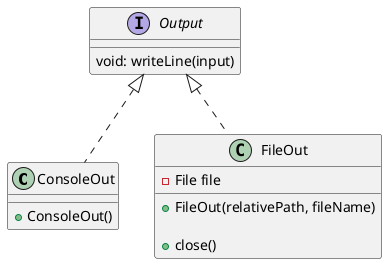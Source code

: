 @startuml
'https://plantuml.com/class-diagram

class ConsoleOut implements Output {
    +ConsoleOut()
}

class FileOut implements Output {
    -File file

    +FileOut(relativePath, fileName)

    +close()
}

interface Output {
    void: writeLine(input)
}

@enduml